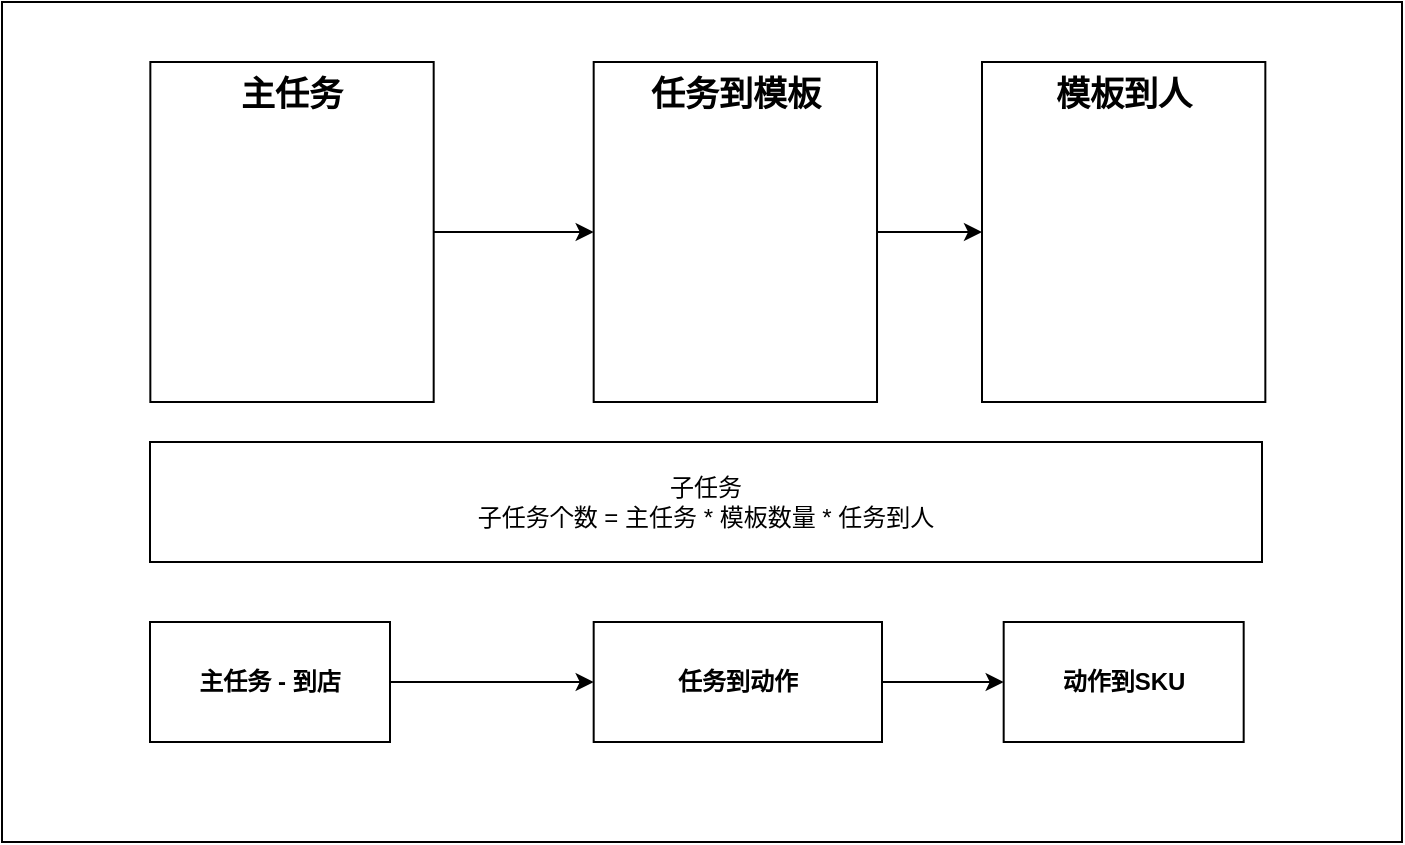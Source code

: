 <mxfile version="25.0.3">
  <diagram name="第 1 页" id="s9idZyOVtwdZzVEuMst7">
    <mxGraphModel dx="1306" dy="804" grid="1" gridSize="10" guides="1" tooltips="1" connect="1" arrows="1" fold="1" page="1" pageScale="1" pageWidth="827" pageHeight="1169" math="0" shadow="0">
      <root>
        <mxCell id="0" />
        <mxCell id="1" parent="0" />
        <mxCell id="KxajiIreWHLIOpgMVN39-17" value="" style="rounded=0;whiteSpace=wrap;html=1;" vertex="1" parent="1">
          <mxGeometry x="10" y="470" width="700" height="420" as="geometry" />
        </mxCell>
        <mxCell id="KxajiIreWHLIOpgMVN39-11" value="" style="edgeStyle=orthogonalEdgeStyle;rounded=0;orthogonalLoop=1;jettySize=auto;html=1;" edge="1" parent="1" source="KxajiIreWHLIOpgMVN39-1" target="KxajiIreWHLIOpgMVN39-10">
          <mxGeometry relative="1" as="geometry" />
        </mxCell>
        <mxCell id="KxajiIreWHLIOpgMVN39-1" value="&lt;font style=&quot;font-size: 17px;&quot;&gt;主任务&lt;/font&gt;" style="rounded=0;whiteSpace=wrap;html=1;verticalAlign=top;fontStyle=1" vertex="1" parent="1">
          <mxGeometry x="84.17" y="500" width="141.67" height="170" as="geometry" />
        </mxCell>
        <mxCell id="KxajiIreWHLIOpgMVN39-20" style="edgeStyle=orthogonalEdgeStyle;rounded=0;orthogonalLoop=1;jettySize=auto;html=1;exitX=1;exitY=0.5;exitDx=0;exitDy=0;entryX=0;entryY=0.5;entryDx=0;entryDy=0;" edge="1" parent="1" source="KxajiIreWHLIOpgMVN39-10" target="KxajiIreWHLIOpgMVN39-12">
          <mxGeometry relative="1" as="geometry" />
        </mxCell>
        <mxCell id="KxajiIreWHLIOpgMVN39-10" value="&lt;font style=&quot;font-size: 17px;&quot;&gt;任务到模板&lt;/font&gt;" style="rounded=0;whiteSpace=wrap;html=1;verticalAlign=top;fontStyle=1" vertex="1" parent="1">
          <mxGeometry x="305.84" y="500" width="141.67" height="170" as="geometry" />
        </mxCell>
        <mxCell id="KxajiIreWHLIOpgMVN39-12" value="&lt;font style=&quot;font-size: 17px;&quot;&gt;模板到人&lt;/font&gt;" style="rounded=0;whiteSpace=wrap;html=1;verticalAlign=top;fontStyle=1" vertex="1" parent="1">
          <mxGeometry x="500" y="500" width="141.67" height="170" as="geometry" />
        </mxCell>
        <mxCell id="KxajiIreWHLIOpgMVN39-13" value="子任务&lt;br&gt;子任务个数 = 主任务 * 模板数量 * 任务到人" style="rounded=0;whiteSpace=wrap;html=1;" vertex="1" parent="1">
          <mxGeometry x="84" y="690" width="556" height="60" as="geometry" />
        </mxCell>
        <mxCell id="KxajiIreWHLIOpgMVN39-19" style="edgeStyle=orthogonalEdgeStyle;rounded=0;orthogonalLoop=1;jettySize=auto;html=1;exitX=1;exitY=0.5;exitDx=0;exitDy=0;" edge="1" parent="1" source="KxajiIreWHLIOpgMVN39-14" target="KxajiIreWHLIOpgMVN39-15">
          <mxGeometry relative="1" as="geometry" />
        </mxCell>
        <mxCell id="KxajiIreWHLIOpgMVN39-14" value="主任务 - 到店" style="rounded=0;whiteSpace=wrap;html=1;fontStyle=1" vertex="1" parent="1">
          <mxGeometry x="84" y="780" width="120" height="60" as="geometry" />
        </mxCell>
        <mxCell id="KxajiIreWHLIOpgMVN39-21" style="edgeStyle=orthogonalEdgeStyle;rounded=0;orthogonalLoop=1;jettySize=auto;html=1;exitX=1;exitY=0.5;exitDx=0;exitDy=0;" edge="1" parent="1" source="KxajiIreWHLIOpgMVN39-15" target="KxajiIreWHLIOpgMVN39-16">
          <mxGeometry relative="1" as="geometry" />
        </mxCell>
        <mxCell id="KxajiIreWHLIOpgMVN39-15" value="任务到动作" style="rounded=0;whiteSpace=wrap;html=1;fontStyle=1" vertex="1" parent="1">
          <mxGeometry x="305.84" y="780" width="144.16" height="60" as="geometry" />
        </mxCell>
        <mxCell id="KxajiIreWHLIOpgMVN39-16" value="动作到SKU" style="rounded=0;whiteSpace=wrap;html=1;fontStyle=1" vertex="1" parent="1">
          <mxGeometry x="510.84" y="780" width="120" height="60" as="geometry" />
        </mxCell>
      </root>
    </mxGraphModel>
  </diagram>
</mxfile>
